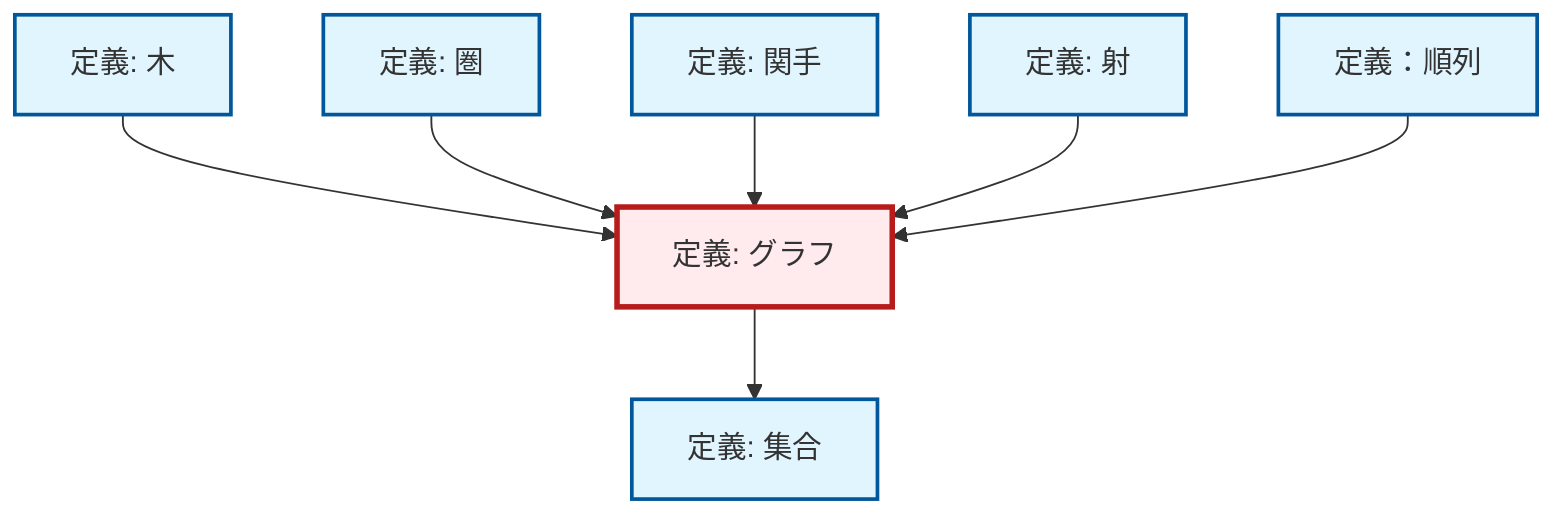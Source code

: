 graph TD
    classDef definition fill:#e1f5fe,stroke:#01579b,stroke-width:2px
    classDef theorem fill:#f3e5f5,stroke:#4a148c,stroke-width:2px
    classDef axiom fill:#fff3e0,stroke:#e65100,stroke-width:2px
    classDef example fill:#e8f5e9,stroke:#1b5e20,stroke-width:2px
    classDef current fill:#ffebee,stroke:#b71c1c,stroke-width:3px
    def-functor["定義: 関手"]:::definition
    def-permutation["定義：順列"]:::definition
    def-morphism["定義: 射"]:::definition
    def-tree["定義: 木"]:::definition
    def-graph["定義: グラフ"]:::definition
    def-set["定義: 集合"]:::definition
    def-category["定義: 圏"]:::definition
    def-tree --> def-graph
    def-category --> def-graph
    def-functor --> def-graph
    def-graph --> def-set
    def-morphism --> def-graph
    def-permutation --> def-graph
    class def-graph current